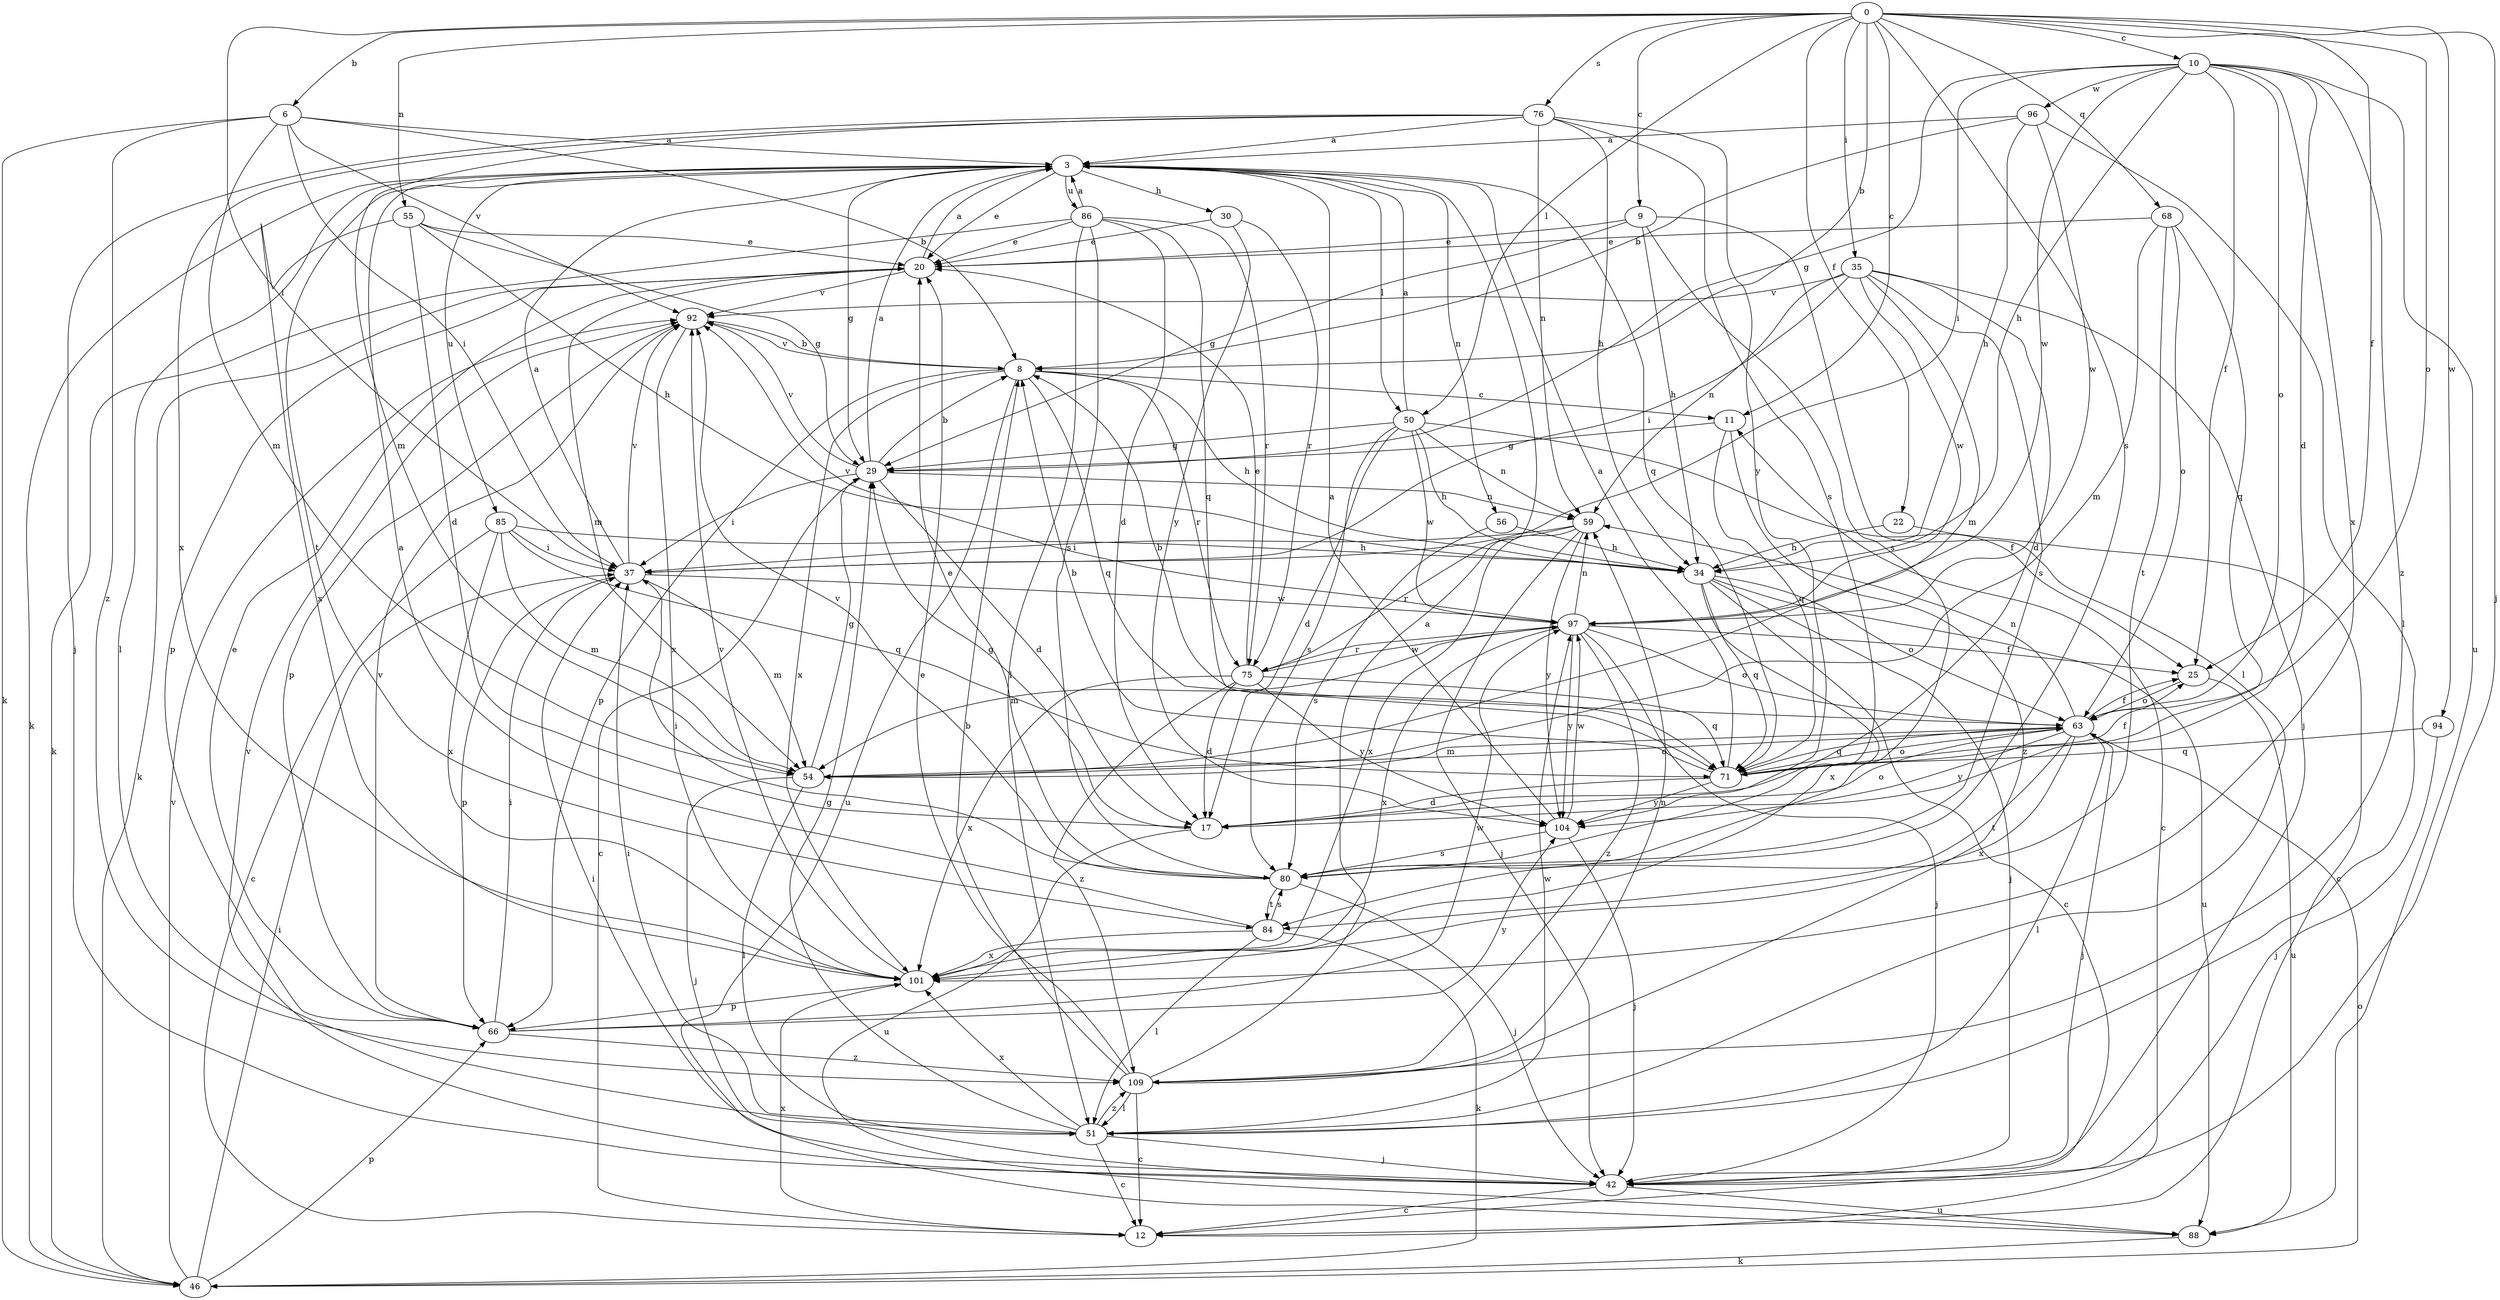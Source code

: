 strict digraph  {
0;
3;
6;
8;
9;
10;
11;
12;
17;
20;
22;
25;
29;
30;
34;
35;
37;
42;
46;
50;
51;
54;
55;
56;
59;
63;
66;
68;
71;
75;
76;
80;
84;
85;
86;
88;
92;
94;
96;
97;
101;
104;
109;
0 -> 6  [label=b];
0 -> 8  [label=b];
0 -> 9  [label=c];
0 -> 10  [label=c];
0 -> 11  [label=c];
0 -> 22  [label=f];
0 -> 25  [label=f];
0 -> 35  [label=i];
0 -> 37  [label=i];
0 -> 42  [label=j];
0 -> 50  [label=l];
0 -> 55  [label=n];
0 -> 63  [label=o];
0 -> 68  [label=q];
0 -> 76  [label=s];
0 -> 80  [label=s];
0 -> 94  [label=w];
3 -> 20  [label=e];
3 -> 29  [label=g];
3 -> 30  [label=h];
3 -> 46  [label=k];
3 -> 50  [label=l];
3 -> 51  [label=l];
3 -> 56  [label=n];
3 -> 71  [label=q];
3 -> 84  [label=t];
3 -> 85  [label=u];
3 -> 86  [label=u];
6 -> 3  [label=a];
6 -> 8  [label=b];
6 -> 37  [label=i];
6 -> 46  [label=k];
6 -> 54  [label=m];
6 -> 92  [label=v];
6 -> 109  [label=z];
8 -> 11  [label=c];
8 -> 34  [label=h];
8 -> 66  [label=p];
8 -> 71  [label=q];
8 -> 75  [label=r];
8 -> 88  [label=u];
8 -> 92  [label=v];
8 -> 101  [label=x];
9 -> 20  [label=e];
9 -> 29  [label=g];
9 -> 34  [label=h];
9 -> 51  [label=l];
9 -> 80  [label=s];
10 -> 17  [label=d];
10 -> 25  [label=f];
10 -> 29  [label=g];
10 -> 34  [label=h];
10 -> 37  [label=i];
10 -> 63  [label=o];
10 -> 88  [label=u];
10 -> 96  [label=w];
10 -> 97  [label=w];
10 -> 101  [label=x];
10 -> 109  [label=z];
11 -> 29  [label=g];
11 -> 71  [label=q];
11 -> 109  [label=z];
12 -> 11  [label=c];
12 -> 101  [label=x];
17 -> 29  [label=g];
17 -> 63  [label=o];
17 -> 88  [label=u];
20 -> 3  [label=a];
20 -> 46  [label=k];
20 -> 54  [label=m];
20 -> 66  [label=p];
20 -> 92  [label=v];
22 -> 12  [label=c];
22 -> 34  [label=h];
25 -> 63  [label=o];
25 -> 88  [label=u];
29 -> 3  [label=a];
29 -> 8  [label=b];
29 -> 12  [label=c];
29 -> 17  [label=d];
29 -> 37  [label=i];
29 -> 59  [label=n];
29 -> 92  [label=v];
30 -> 20  [label=e];
30 -> 75  [label=r];
30 -> 104  [label=y];
34 -> 12  [label=c];
34 -> 42  [label=j];
34 -> 63  [label=o];
34 -> 71  [label=q];
34 -> 88  [label=u];
34 -> 101  [label=x];
35 -> 17  [label=d];
35 -> 37  [label=i];
35 -> 42  [label=j];
35 -> 54  [label=m];
35 -> 59  [label=n];
35 -> 80  [label=s];
35 -> 92  [label=v];
35 -> 97  [label=w];
37 -> 3  [label=a];
37 -> 54  [label=m];
37 -> 66  [label=p];
37 -> 92  [label=v];
37 -> 97  [label=w];
42 -> 12  [label=c];
42 -> 37  [label=i];
42 -> 88  [label=u];
42 -> 92  [label=v];
46 -> 37  [label=i];
46 -> 63  [label=o];
46 -> 66  [label=p];
46 -> 92  [label=v];
50 -> 3  [label=a];
50 -> 17  [label=d];
50 -> 25  [label=f];
50 -> 29  [label=g];
50 -> 34  [label=h];
50 -> 59  [label=n];
50 -> 80  [label=s];
50 -> 97  [label=w];
51 -> 12  [label=c];
51 -> 29  [label=g];
51 -> 37  [label=i];
51 -> 42  [label=j];
51 -> 97  [label=w];
51 -> 101  [label=x];
51 -> 109  [label=z];
54 -> 29  [label=g];
54 -> 42  [label=j];
54 -> 51  [label=l];
54 -> 63  [label=o];
55 -> 17  [label=d];
55 -> 20  [label=e];
55 -> 29  [label=g];
55 -> 34  [label=h];
55 -> 101  [label=x];
56 -> 34  [label=h];
56 -> 80  [label=s];
59 -> 37  [label=i];
59 -> 42  [label=j];
59 -> 75  [label=r];
59 -> 101  [label=x];
59 -> 104  [label=y];
63 -> 8  [label=b];
63 -> 25  [label=f];
63 -> 42  [label=j];
63 -> 51  [label=l];
63 -> 54  [label=m];
63 -> 59  [label=n];
63 -> 71  [label=q];
63 -> 84  [label=t];
63 -> 101  [label=x];
63 -> 104  [label=y];
66 -> 20  [label=e];
66 -> 37  [label=i];
66 -> 92  [label=v];
66 -> 97  [label=w];
66 -> 104  [label=y];
66 -> 109  [label=z];
68 -> 20  [label=e];
68 -> 54  [label=m];
68 -> 63  [label=o];
68 -> 71  [label=q];
68 -> 84  [label=t];
71 -> 3  [label=a];
71 -> 8  [label=b];
71 -> 17  [label=d];
71 -> 25  [label=f];
71 -> 63  [label=o];
71 -> 104  [label=y];
75 -> 17  [label=d];
75 -> 20  [label=e];
75 -> 71  [label=q];
75 -> 97  [label=w];
75 -> 101  [label=x];
75 -> 104  [label=y];
75 -> 109  [label=z];
76 -> 3  [label=a];
76 -> 34  [label=h];
76 -> 42  [label=j];
76 -> 54  [label=m];
76 -> 59  [label=n];
76 -> 80  [label=s];
76 -> 101  [label=x];
76 -> 104  [label=y];
80 -> 20  [label=e];
80 -> 37  [label=i];
80 -> 42  [label=j];
80 -> 84  [label=t];
80 -> 92  [label=v];
84 -> 3  [label=a];
84 -> 46  [label=k];
84 -> 51  [label=l];
84 -> 80  [label=s];
84 -> 101  [label=x];
85 -> 12  [label=c];
85 -> 34  [label=h];
85 -> 37  [label=i];
85 -> 54  [label=m];
85 -> 71  [label=q];
85 -> 101  [label=x];
86 -> 3  [label=a];
86 -> 17  [label=d];
86 -> 20  [label=e];
86 -> 46  [label=k];
86 -> 51  [label=l];
86 -> 71  [label=q];
86 -> 75  [label=r];
86 -> 80  [label=s];
88 -> 46  [label=k];
92 -> 8  [label=b];
92 -> 66  [label=p];
92 -> 101  [label=x];
94 -> 42  [label=j];
94 -> 71  [label=q];
96 -> 3  [label=a];
96 -> 8  [label=b];
96 -> 34  [label=h];
96 -> 51  [label=l];
96 -> 97  [label=w];
97 -> 25  [label=f];
97 -> 42  [label=j];
97 -> 54  [label=m];
97 -> 59  [label=n];
97 -> 63  [label=o];
97 -> 75  [label=r];
97 -> 92  [label=v];
97 -> 101  [label=x];
97 -> 104  [label=y];
97 -> 109  [label=z];
101 -> 66  [label=p];
101 -> 92  [label=v];
104 -> 3  [label=a];
104 -> 42  [label=j];
104 -> 80  [label=s];
104 -> 97  [label=w];
109 -> 3  [label=a];
109 -> 8  [label=b];
109 -> 12  [label=c];
109 -> 20  [label=e];
109 -> 51  [label=l];
109 -> 59  [label=n];
}
